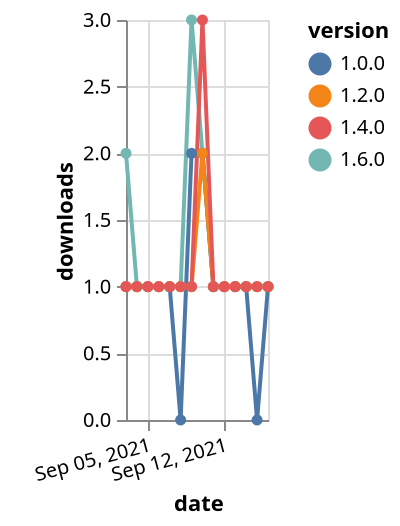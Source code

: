 {"$schema": "https://vega.github.io/schema/vega-lite/v5.json", "description": "A simple bar chart with embedded data.", "data": {"values": [{"date": "2021-09-03", "total": 117, "delta": 2, "version": "1.6.0"}, {"date": "2021-09-04", "total": 118, "delta": 1, "version": "1.6.0"}, {"date": "2021-09-05", "total": 119, "delta": 1, "version": "1.6.0"}, {"date": "2021-09-06", "total": 120, "delta": 1, "version": "1.6.0"}, {"date": "2021-09-07", "total": 121, "delta": 1, "version": "1.6.0"}, {"date": "2021-09-08", "total": 122, "delta": 1, "version": "1.6.0"}, {"date": "2021-09-09", "total": 125, "delta": 3, "version": "1.6.0"}, {"date": "2021-09-10", "total": 127, "delta": 2, "version": "1.6.0"}, {"date": "2021-09-11", "total": 128, "delta": 1, "version": "1.6.0"}, {"date": "2021-09-12", "total": 129, "delta": 1, "version": "1.6.0"}, {"date": "2021-09-13", "total": 130, "delta": 1, "version": "1.6.0"}, {"date": "2021-09-14", "total": 131, "delta": 1, "version": "1.6.0"}, {"date": "2021-09-15", "total": 132, "delta": 1, "version": "1.6.0"}, {"date": "2021-09-16", "total": 133, "delta": 1, "version": "1.6.0"}, {"date": "2021-09-03", "total": 188, "delta": 1, "version": "1.0.0"}, {"date": "2021-09-04", "total": 189, "delta": 1, "version": "1.0.0"}, {"date": "2021-09-05", "total": 190, "delta": 1, "version": "1.0.0"}, {"date": "2021-09-06", "total": 191, "delta": 1, "version": "1.0.0"}, {"date": "2021-09-07", "total": 192, "delta": 1, "version": "1.0.0"}, {"date": "2021-09-08", "total": 192, "delta": 0, "version": "1.0.0"}, {"date": "2021-09-09", "total": 194, "delta": 2, "version": "1.0.0"}, {"date": "2021-09-10", "total": 196, "delta": 2, "version": "1.0.0"}, {"date": "2021-09-11", "total": 197, "delta": 1, "version": "1.0.0"}, {"date": "2021-09-12", "total": 198, "delta": 1, "version": "1.0.0"}, {"date": "2021-09-13", "total": 199, "delta": 1, "version": "1.0.0"}, {"date": "2021-09-14", "total": 200, "delta": 1, "version": "1.0.0"}, {"date": "2021-09-15", "total": 200, "delta": 0, "version": "1.0.0"}, {"date": "2021-09-16", "total": 201, "delta": 1, "version": "1.0.0"}, {"date": "2021-09-03", "total": 166, "delta": 1, "version": "1.2.0"}, {"date": "2021-09-04", "total": 167, "delta": 1, "version": "1.2.0"}, {"date": "2021-09-05", "total": 168, "delta": 1, "version": "1.2.0"}, {"date": "2021-09-06", "total": 169, "delta": 1, "version": "1.2.0"}, {"date": "2021-09-07", "total": 170, "delta": 1, "version": "1.2.0"}, {"date": "2021-09-08", "total": 171, "delta": 1, "version": "1.2.0"}, {"date": "2021-09-09", "total": 172, "delta": 1, "version": "1.2.0"}, {"date": "2021-09-10", "total": 174, "delta": 2, "version": "1.2.0"}, {"date": "2021-09-11", "total": 175, "delta": 1, "version": "1.2.0"}, {"date": "2021-09-12", "total": 176, "delta": 1, "version": "1.2.0"}, {"date": "2021-09-13", "total": 177, "delta": 1, "version": "1.2.0"}, {"date": "2021-09-14", "total": 178, "delta": 1, "version": "1.2.0"}, {"date": "2021-09-15", "total": 179, "delta": 1, "version": "1.2.0"}, {"date": "2021-09-16", "total": 180, "delta": 1, "version": "1.2.0"}, {"date": "2021-09-03", "total": 183, "delta": 1, "version": "1.4.0"}, {"date": "2021-09-04", "total": 184, "delta": 1, "version": "1.4.0"}, {"date": "2021-09-05", "total": 185, "delta": 1, "version": "1.4.0"}, {"date": "2021-09-06", "total": 186, "delta": 1, "version": "1.4.0"}, {"date": "2021-09-07", "total": 187, "delta": 1, "version": "1.4.0"}, {"date": "2021-09-08", "total": 188, "delta": 1, "version": "1.4.0"}, {"date": "2021-09-09", "total": 189, "delta": 1, "version": "1.4.0"}, {"date": "2021-09-10", "total": 192, "delta": 3, "version": "1.4.0"}, {"date": "2021-09-11", "total": 193, "delta": 1, "version": "1.4.0"}, {"date": "2021-09-12", "total": 194, "delta": 1, "version": "1.4.0"}, {"date": "2021-09-13", "total": 195, "delta": 1, "version": "1.4.0"}, {"date": "2021-09-14", "total": 196, "delta": 1, "version": "1.4.0"}, {"date": "2021-09-15", "total": 197, "delta": 1, "version": "1.4.0"}, {"date": "2021-09-16", "total": 198, "delta": 1, "version": "1.4.0"}]}, "width": "container", "mark": {"type": "line", "point": {"filled": true}}, "encoding": {"x": {"field": "date", "type": "temporal", "timeUnit": "yearmonthdate", "title": "date", "axis": {"labelAngle": -15}}, "y": {"field": "delta", "type": "quantitative", "title": "downloads"}, "color": {"field": "version", "type": "nominal"}, "tooltip": {"field": "delta"}}}